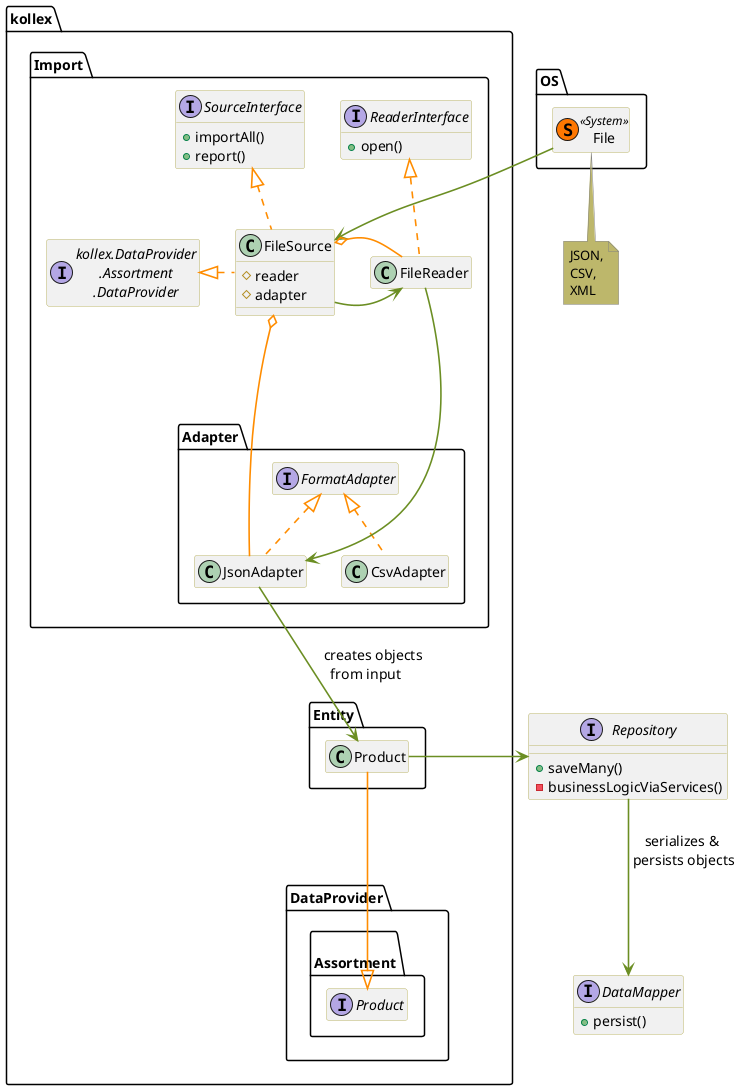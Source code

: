 @startuml

' skinparams begin
skinparam class {
	FontColor black
	FontSize 14
	FontName "Source Code Pro"
	BorderColor DarkKhaki
	ArrowColor DarkOrange
}

skinparam Arrow {
	FontSize 14
	FontName "Source Code Pro"
	Thickness 1.6
}
skinparam PackageFontName "Source Code Pro"
skinparam NoteBackgroundColor DarkKhaki
skinparam NoteBorderColor gray
' skinparams end

hide members


class OS.File << (S,#FF7700) System >>


note bottom: JSON,\nCSV,\nXML

package kollex.Import {
	Class FileReader
	interface SourceInterface {
		+ importAll()
		+ report()
	}
	interface ReaderInterface {
		+ open()
	}

	OS.File -[#6b8e23]-> FileSource
	class FileSource {
		# reader
		# adapter
	}
	show FileSource members
	show SourceInterface methods
	show ReaderInterface methods


    interface "kollex.DataProvider\n.Assortment\n.DataProvider"  as ProviderI
    ProviderI <|. FileSource
	SourceInterface <|.. FileSource
	ReaderInterface <|.. FileReader


	FileSource -[#6b8e23]> FileReader

	FileSource o- FileReader
}


package kollex.Import.Adapter {

    class JsonAdapter
    class CsvAdapter
    interface FormatAdapter

    FormatAdapter <|.. JsonAdapter
    FormatAdapter <|.. CsvAdapter
}

FileSource o---- JsonAdapter
FileReader -[#6b8e23]---> JsonAdapter

package kollex.Entity {
    class Product
	JsonAdapter -[#6b8e23]-> Product : " creates objects\nfrom input   "
}

package "kollex.DataProvider.\nAssortment" {
    interface "Product" as ProviderProduct
}
Product --|> ProviderProduct


interface Repository {
+ saveMany()
- businessLogicViaServices()
}
show Repository members

show DataMapper methods
interface DataMapper {
+ persist()
}


Product -[#6b8e23]> Repository


Repository -[#6b8e23]-> DataMapper : "serializes &\n persists objects"








@enduml